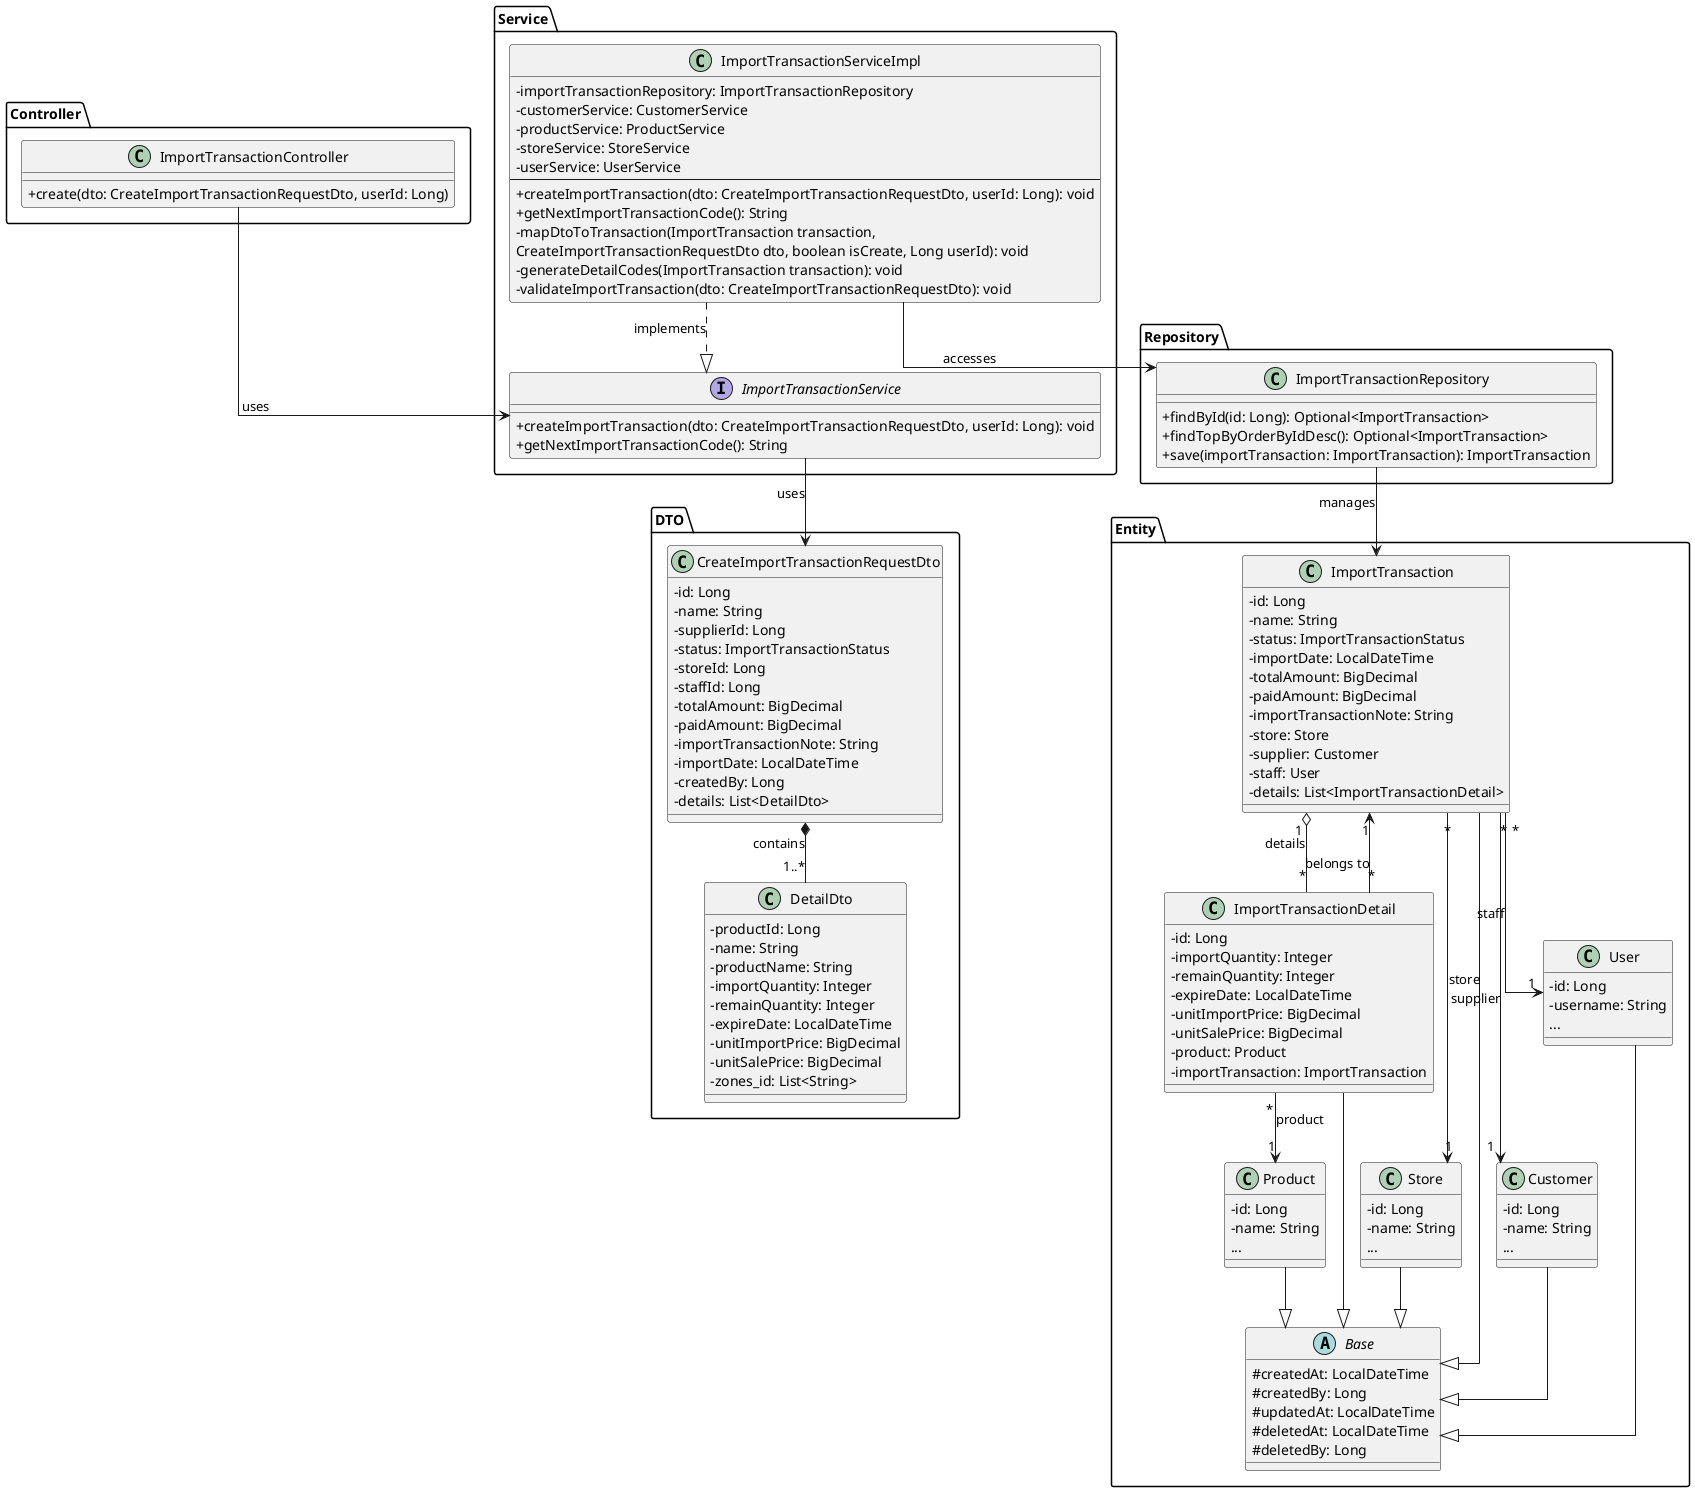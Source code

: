 @startuml
skinparam classAttributeIconSize 0
skinparam linetype ortho

' ======================== DTO ========================
package "DTO" {
  class CreateImportTransactionRequestDto {
    - id: Long
    - name: String
    - supplierId: Long
    - status: ImportTransactionStatus
    - storeId: Long
    - staffId: Long
    - totalAmount: BigDecimal
    - paidAmount: BigDecimal
    - importTransactionNote: String
    - importDate: LocalDateTime
    - createdBy: Long
    - details: List<DetailDto>
  }

  class DetailDto {
    - productId: Long
    - name: String
    - productName: String
    - importQuantity: Integer
    - remainQuantity: Integer
    - expireDate: LocalDateTime
    - unitImportPrice: BigDecimal
    - unitSalePrice: BigDecimal
    - zones_id: List<String>
  }

  CreateImportTransactionRequestDto *-- "1..*" DetailDto : contains
}

' ======================== Service ========================
package "Service" {
  interface ImportTransactionService {
    +createImportTransaction(dto: CreateImportTransactionRequestDto, userId: Long): void
    +getNextImportTransactionCode(): String
  }
  
  class ImportTransactionServiceImpl {
    -importTransactionRepository: ImportTransactionRepository
    -customerService: CustomerService
    -productService: ProductService
    -storeService: StoreService
    -userService: UserService
    --
    +createImportTransaction(dto: CreateImportTransactionRequestDto, userId: Long): void
    +getNextImportTransactionCode(): String
    -mapDtoToTransaction(ImportTransaction transaction, 
        CreateImportTransactionRequestDto dto, boolean isCreate, Long userId): void
    -generateDetailCodes(ImportTransaction transaction): void
    -validateImportTransaction(dto: CreateImportTransactionRequestDto): void
  }
}

' ======================== Repository ========================
package "Repository" {
  class ImportTransactionRepository {
    +findById(id: Long): Optional<ImportTransaction>
    +findTopByOrderByIdDesc(): Optional<ImportTransaction>
    +save(importTransaction: ImportTransaction): ImportTransaction
  }
}

' ======================== Controller ========================
package "Controller" {
  class ImportTransactionController {
    +create(dto: CreateImportTransactionRequestDto, userId: Long)
  }
}

' ======================== Entity ========================
package "Entity" {
  abstract class Base {
    #createdAt: LocalDateTime
    #createdBy: Long
    #updatedAt: LocalDateTime
    #deletedAt: LocalDateTime
    #deletedBy: Long
  }
  
  class ImportTransaction {
    - id: Long
    - name: String
    - status: ImportTransactionStatus
    - importDate: LocalDateTime
    - totalAmount: BigDecimal
    - paidAmount: BigDecimal
    - importTransactionNote: String
    - store: Store
    - supplier: Customer
    - staff: User
    - details: List<ImportTransactionDetail>
  }

  class ImportTransactionDetail {
    - id: Long
    - importQuantity: Integer
    - remainQuantity: Integer
    - expireDate: LocalDateTime
    - unitImportPrice: BigDecimal
    - unitSalePrice: BigDecimal
    - product: Product
    - importTransaction: ImportTransaction
  }

  class Product {
    - id: Long
    - name: String
    ...
  }

  class Store {
    - id: Long
    - name: String
    ...
  }

  class Customer {
    - id: Long
    - name: String
    ...
  }

  class User {
    - id: Long
    - username: String
    ...
  }

  ' === Entity Relationships ===
  ImportTransaction --|> Base
  ImportTransactionDetail --|> Base
  Customer --|> Base
  Product --|> Base
  Store --|> Base
  User --|> Base
  
  ImportTransaction "1" o-- "*" ImportTransactionDetail : details
  ImportTransactionDetail "*" --> "1" Product : product
  ImportTransaction "*" --> "1" Customer : supplier
  ImportTransaction "*" --> "1" Store : store
  ImportTransaction "*" --> "1" User : staff
  ImportTransactionDetail "*" --> "1" ImportTransaction : belongs to
}

' ======================== Application Layer Links ========================
ImportTransactionController --> ImportTransactionService : uses
ImportTransactionServiceImpl ..|> ImportTransactionService : implements
ImportTransactionServiceImpl --> ImportTransactionRepository : accesses
ImportTransactionService --> CreateImportTransactionRequestDto : uses
ImportTransactionRepository --> ImportTransaction : manages

@enduml 